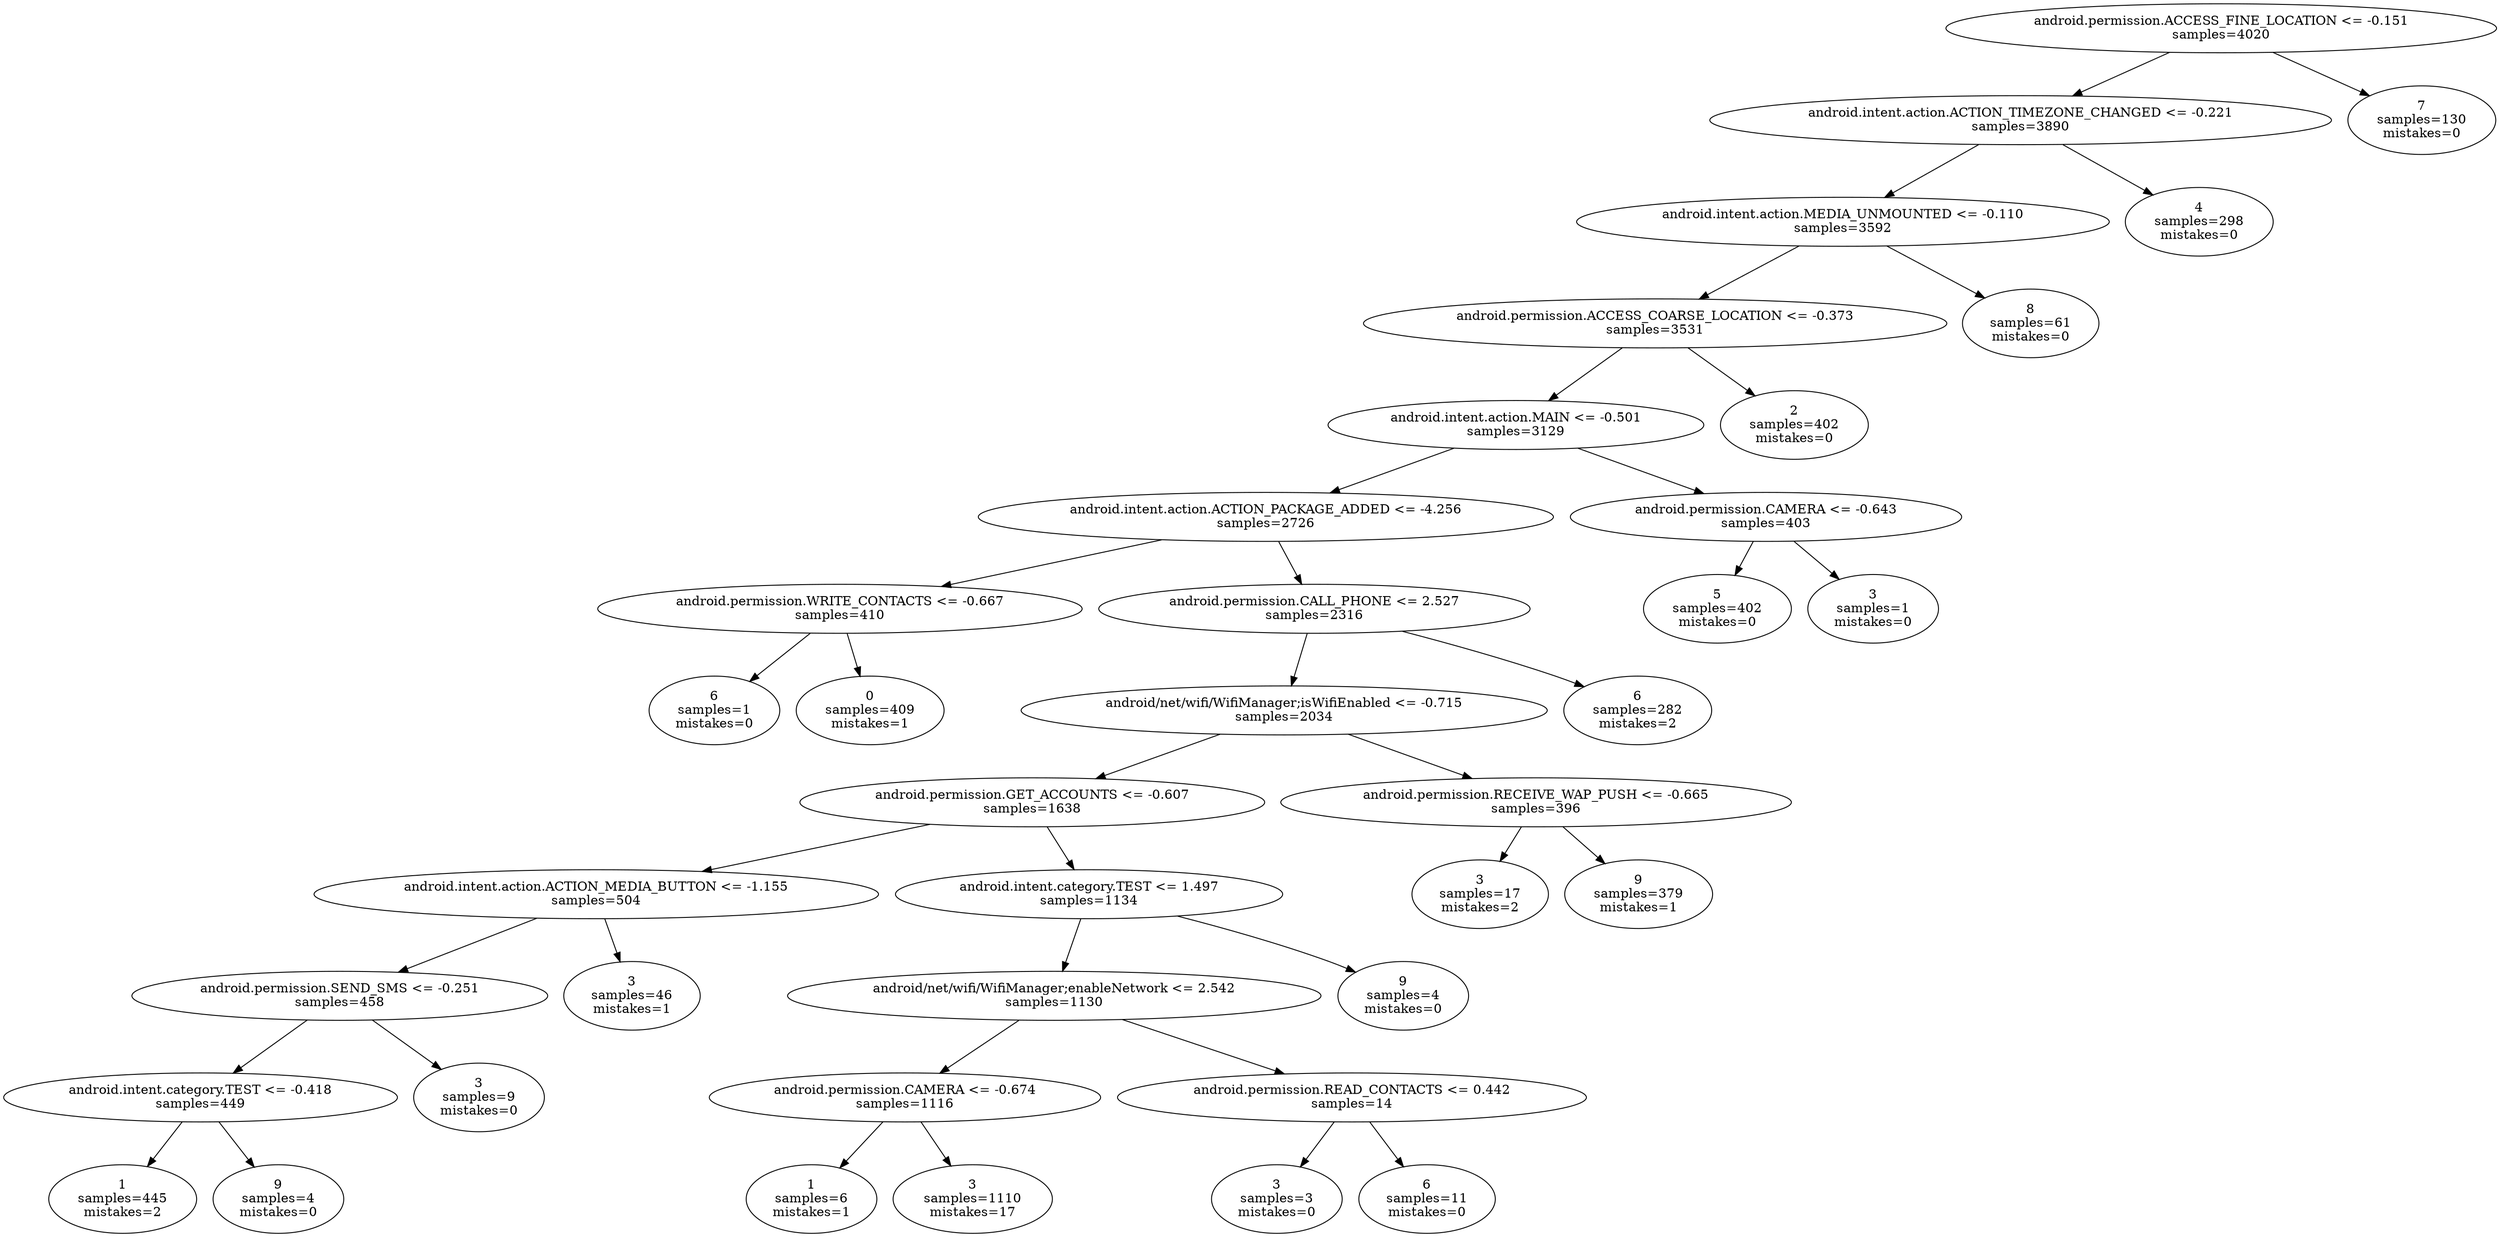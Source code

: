 digraph ClusteringTree {
n_0 [label="android.permission.ACCESS_FINE_LOCATION <= -0.151
samples=\4020"];
n_1 [label="android.intent.action.ACTION_TIMEZONE_CHANGED <= -0.221
samples=\3890"];
n_2 [label="7
samples=\130
mistakes=\0"];
n_3 [label="android.intent.action.MEDIA_UNMOUNTED <= -0.110
samples=\3592"];
n_4 [label="4
samples=\298
mistakes=\0"];
n_5 [label="android.permission.ACCESS_COARSE_LOCATION <= -0.373
samples=\3531"];
n_6 [label="8
samples=\61
mistakes=\0"];
n_7 [label="android.intent.action.MAIN <= -0.501
samples=\3129"];
n_8 [label="2
samples=\402
mistakes=\0"];
n_9 [label="android.intent.action.ACTION_PACKAGE_ADDED <= -4.256
samples=\2726"];
n_10 [label="android.permission.CAMERA <= -0.643
samples=\403"];
n_11 [label="android.permission.WRITE_CONTACTS <= -0.667
samples=\410"];
n_12 [label="android.permission.CALL_PHONE <= 2.527
samples=\2316"];
n_13 [label="5
samples=\402
mistakes=\0"];
n_14 [label="3
samples=\1
mistakes=\0"];
n_15 [label="6
samples=\1
mistakes=\0"];
n_16 [label="0
samples=\409
mistakes=\1"];
n_17 [label="android/net/wifi/WifiManager;isWifiEnabled <= -0.715
samples=\2034"];
n_18 [label="6
samples=\282
mistakes=\2"];
n_19 [label="android.permission.GET_ACCOUNTS <= -0.607
samples=\1638"];
n_20 [label="android.permission.RECEIVE_WAP_PUSH <= -0.665
samples=\396"];
n_21 [label="android.intent.action.ACTION_MEDIA_BUTTON <= -1.155
samples=\504"];
n_22 [label="android.intent.category.TEST <= 1.497
samples=\1134"];
n_23 [label="3
samples=\17
mistakes=\2"];
n_24 [label="9
samples=\379
mistakes=\1"];
n_25 [label="android.permission.SEND_SMS <= -0.251
samples=\458"];
n_26 [label="3
samples=\46
mistakes=\1"];
n_27 [label="android/net/wifi/WifiManager;enableNetwork <= 2.542
samples=\1130"];
n_28 [label="9
samples=\4
mistakes=\0"];
n_29 [label="android.intent.category.TEST <= -0.418
samples=\449"];
n_30 [label="3
samples=\9
mistakes=\0"];
n_31 [label="android.permission.CAMERA <= -0.674
samples=\1116"];
n_32 [label="android.permission.READ_CONTACTS <= 0.442
samples=\14"];
n_33 [label="1
samples=\445
mistakes=\2"];
n_34 [label="9
samples=\4
mistakes=\0"];
n_35 [label="1
samples=\6
mistakes=\1"];
n_36 [label="3
samples=\1110
mistakes=\17"];
n_37 [label="3
samples=\3
mistakes=\0"];
n_38 [label="6
samples=\11
mistakes=\0"];
n_0 -> n_1;
n_0 -> n_2;
n_1 -> n_3;
n_1 -> n_4;
n_3 -> n_5;
n_3 -> n_6;
n_5 -> n_7;
n_5 -> n_8;
n_7 -> n_9;
n_7 -> n_10;
n_9 -> n_11;
n_9 -> n_12;
n_10 -> n_13;
n_10 -> n_14;
n_11 -> n_15;
n_11 -> n_16;
n_12 -> n_17;
n_12 -> n_18;
n_17 -> n_19;
n_17 -> n_20;
n_19 -> n_21;
n_19 -> n_22;
n_20 -> n_23;
n_20 -> n_24;
n_21 -> n_25;
n_21 -> n_26;
n_22 -> n_27;
n_22 -> n_28;
n_25 -> n_29;
n_25 -> n_30;
n_27 -> n_31;
n_27 -> n_32;
n_29 -> n_33;
n_29 -> n_34;
n_31 -> n_35;
n_31 -> n_36;
n_32 -> n_37;
n_32 -> n_38;
}
